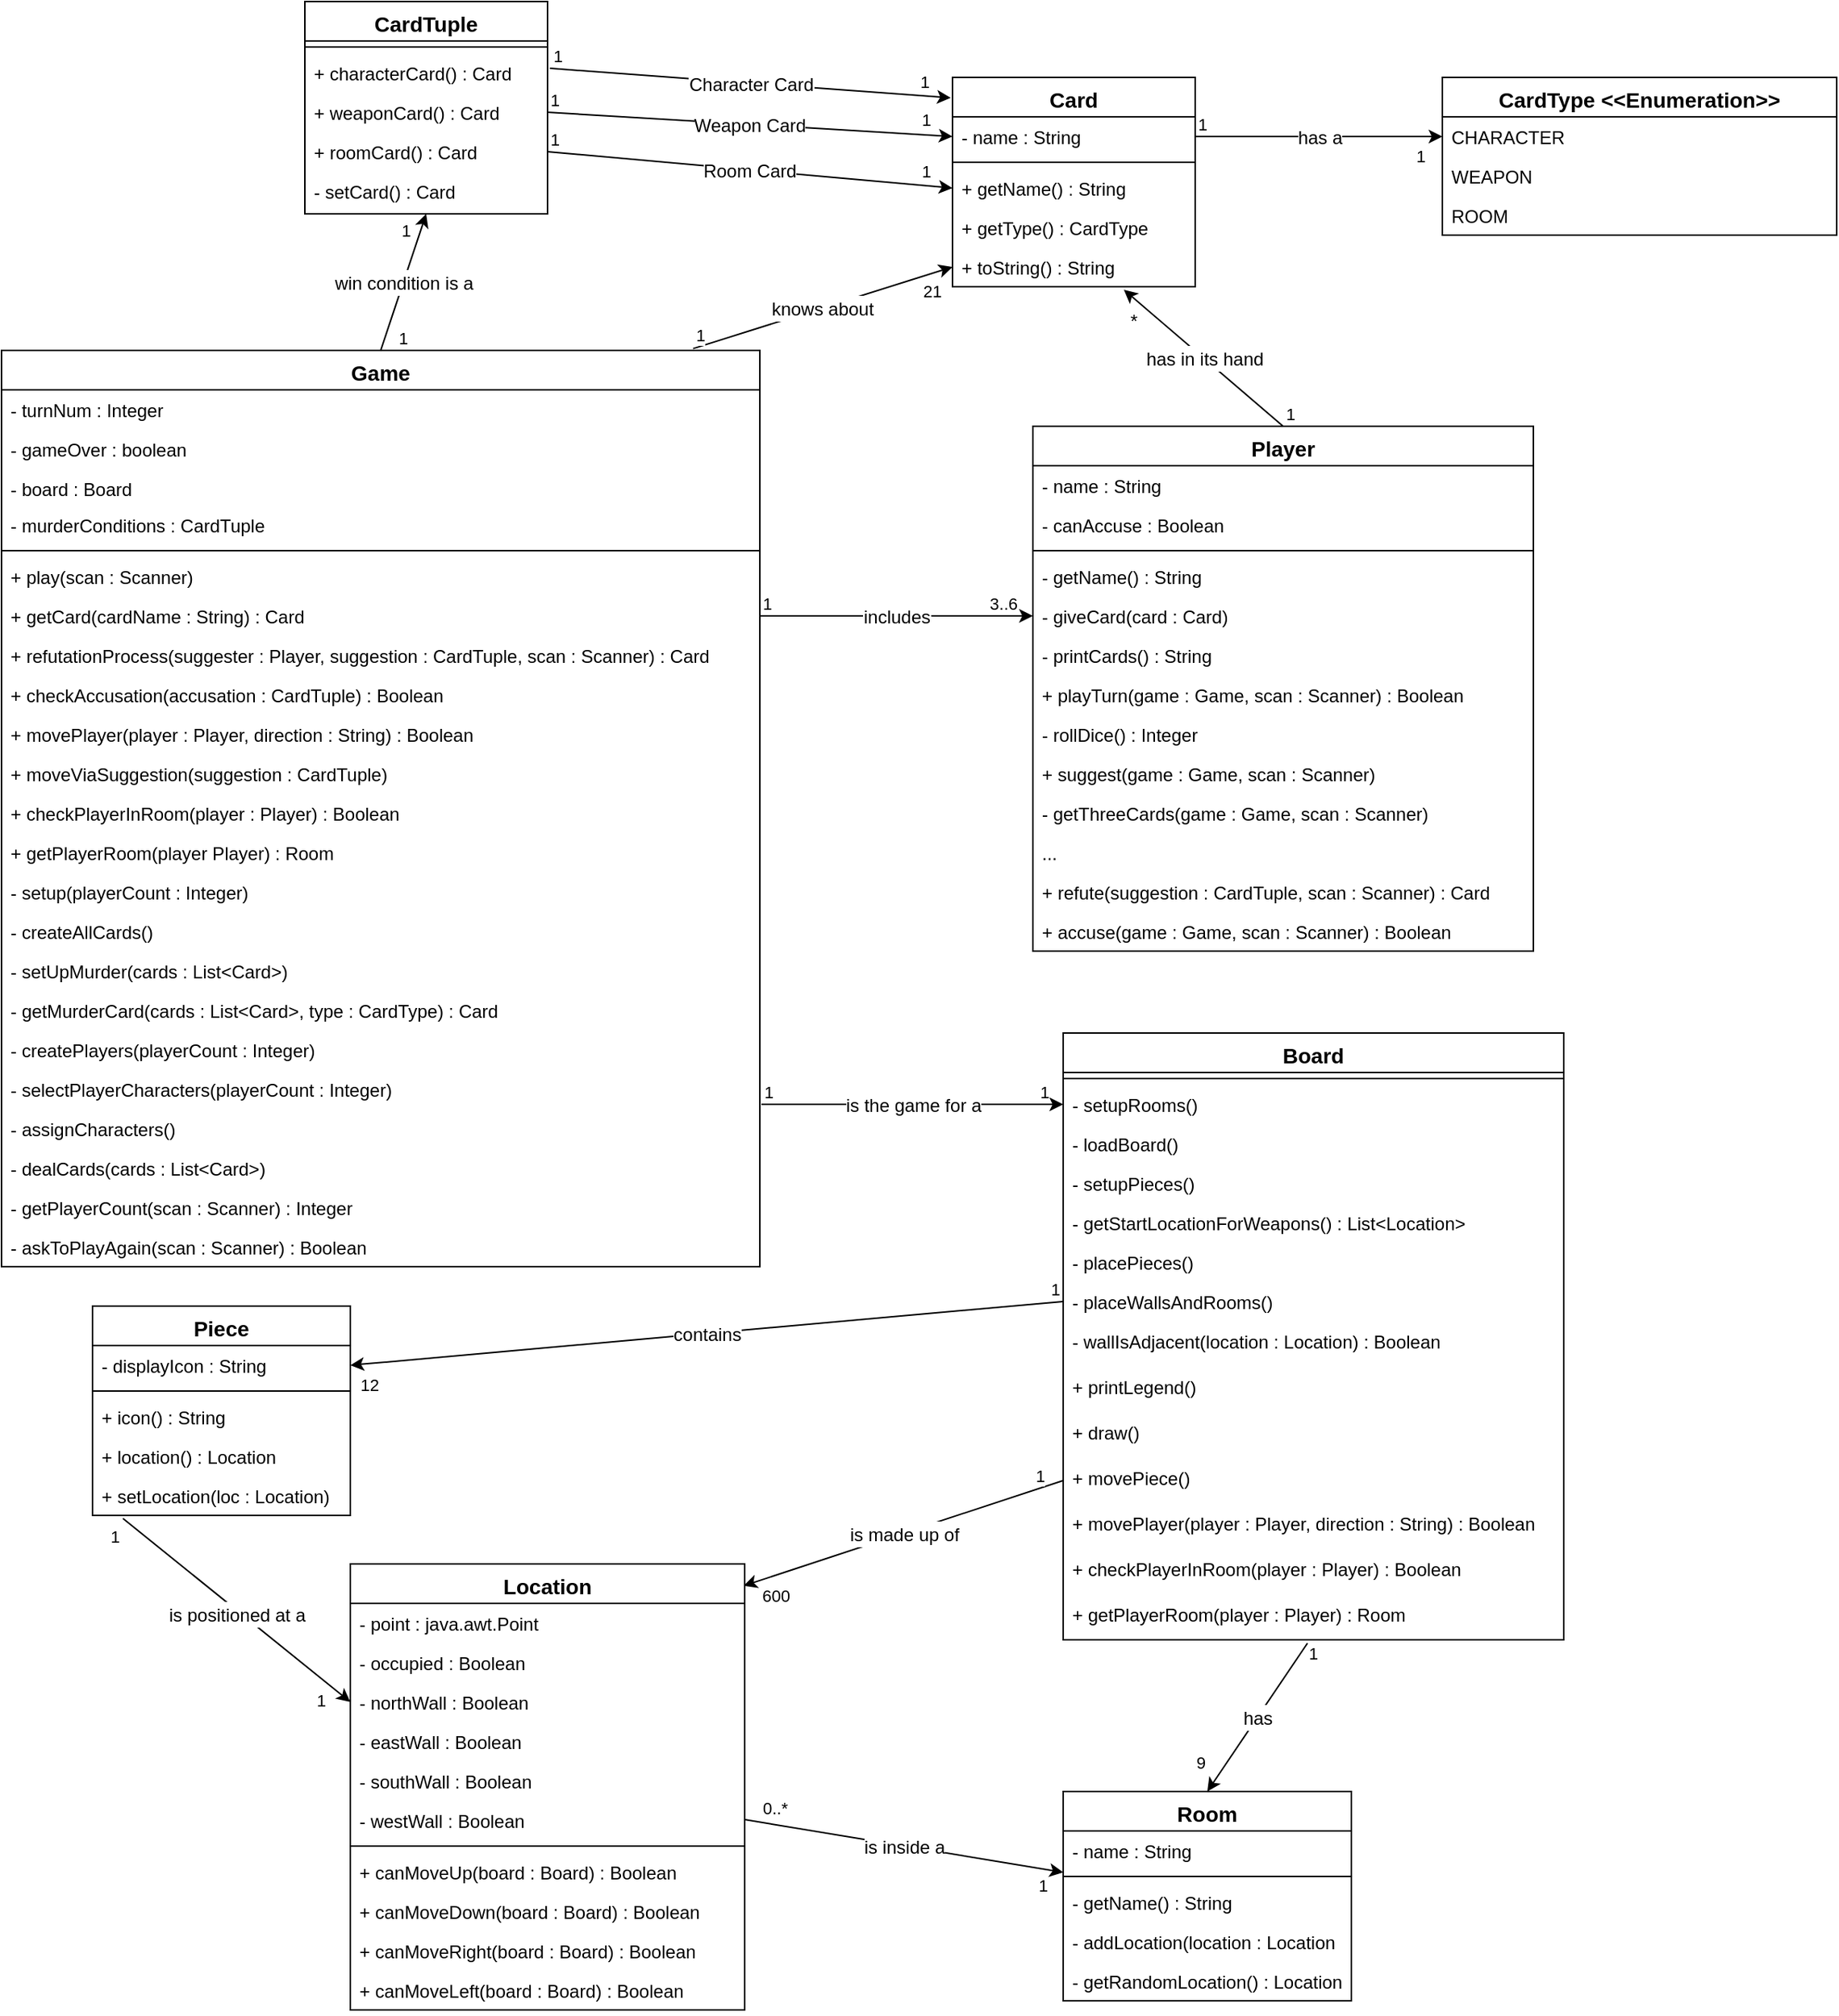 <mxfile version="13.6.2" type="device"><diagram id="C5RBs43oDa-KdzZeNtuy" name="Page-1"><mxGraphModel dx="2844" dy="1490" grid="1" gridSize="10" guides="1" tooltips="1" connect="1" arrows="1" fold="1" page="1" pageScale="1" pageWidth="827" pageHeight="1169" math="0" shadow="0"><root><mxCell id="WIyWlLk6GJQsqaUBKTNV-0"/><mxCell id="WIyWlLk6GJQsqaUBKTNV-1" parent="WIyWlLk6GJQsqaUBKTNV-0"/><mxCell id="0DH_V-2TAwUFJNAc5Hbn-46" value="CardTuple" style="swimlane;fontStyle=1;align=center;verticalAlign=top;childLayout=stackLayout;horizontal=1;startSize=26;horizontalStack=0;resizeParent=1;resizeLast=0;collapsible=1;marginBottom=0;rounded=0;shadow=0;strokeWidth=1;fontSize=14;" vertex="1" parent="WIyWlLk6GJQsqaUBKTNV-1"><mxGeometry x="240" y="20" width="160" height="140" as="geometry"><mxRectangle x="550" y="140" width="160" height="26" as="alternateBounds"/></mxGeometry></mxCell><mxCell id="0DH_V-2TAwUFJNAc5Hbn-52" value="" style="line;html=1;strokeWidth=1;align=left;verticalAlign=middle;spacingTop=-1;spacingLeft=3;spacingRight=3;rotatable=0;labelPosition=right;points=[];portConstraint=eastwest;" vertex="1" parent="0DH_V-2TAwUFJNAc5Hbn-46"><mxGeometry y="26" width="160" height="8" as="geometry"/></mxCell><mxCell id="0DH_V-2TAwUFJNAc5Hbn-53" value="+ characterCard() : Card" style="text;align=left;verticalAlign=top;spacingLeft=4;spacingRight=4;overflow=hidden;rotatable=0;points=[[0,0.5],[1,0.5]];portConstraint=eastwest;" vertex="1" parent="0DH_V-2TAwUFJNAc5Hbn-46"><mxGeometry y="34" width="160" height="26" as="geometry"/></mxCell><mxCell id="0DH_V-2TAwUFJNAc5Hbn-55" value="+ weaponCard() : Card" style="text;align=left;verticalAlign=top;spacingLeft=4;spacingRight=4;overflow=hidden;rotatable=0;points=[[0,0.5],[1,0.5]];portConstraint=eastwest;" vertex="1" parent="0DH_V-2TAwUFJNAc5Hbn-46"><mxGeometry y="60" width="160" height="26" as="geometry"/></mxCell><mxCell id="0DH_V-2TAwUFJNAc5Hbn-56" value="+ roomCard() : Card" style="text;align=left;verticalAlign=top;spacingLeft=4;spacingRight=4;overflow=hidden;rotatable=0;points=[[0,0.5],[1,0.5]];portConstraint=eastwest;" vertex="1" parent="0DH_V-2TAwUFJNAc5Hbn-46"><mxGeometry y="86" width="160" height="26" as="geometry"/></mxCell><mxCell id="0DH_V-2TAwUFJNAc5Hbn-57" value="- setCard() : Card" style="text;align=left;verticalAlign=top;spacingLeft=4;spacingRight=4;overflow=hidden;rotatable=0;points=[[0,0.5],[1,0.5]];portConstraint=eastwest;" vertex="1" parent="0DH_V-2TAwUFJNAc5Hbn-46"><mxGeometry y="112" width="160" height="26" as="geometry"/></mxCell><mxCell id="zkfFHV4jXpPFQw0GAbJ--0" value="Game" style="swimlane;fontStyle=1;align=center;verticalAlign=top;childLayout=stackLayout;horizontal=1;startSize=26;horizontalStack=0;resizeParent=1;resizeLast=0;collapsible=1;marginBottom=0;rounded=0;shadow=0;strokeWidth=1;fontSize=14;" parent="WIyWlLk6GJQsqaUBKTNV-1" vertex="1"><mxGeometry x="40" y="250" width="500" height="604" as="geometry"><mxRectangle x="230" y="140" width="160" height="26" as="alternateBounds"/></mxGeometry></mxCell><mxCell id="zkfFHV4jXpPFQw0GAbJ--1" value="- turnNum : Integer" style="text;align=left;verticalAlign=top;spacingLeft=4;spacingRight=4;overflow=hidden;rotatable=0;points=[[0,0.5],[1,0.5]];portConstraint=eastwest;" parent="zkfFHV4jXpPFQw0GAbJ--0" vertex="1"><mxGeometry y="26" width="500" height="26" as="geometry"/></mxCell><mxCell id="zkfFHV4jXpPFQw0GAbJ--2" value="- gameOver : boolean" style="text;align=left;verticalAlign=top;spacingLeft=4;spacingRight=4;overflow=hidden;rotatable=0;points=[[0,0.5],[1,0.5]];portConstraint=eastwest;rounded=0;shadow=0;html=0;" parent="zkfFHV4jXpPFQw0GAbJ--0" vertex="1"><mxGeometry y="52" width="500" height="26" as="geometry"/></mxCell><mxCell id="zkfFHV4jXpPFQw0GAbJ--3" value="- board : Board" style="text;align=left;verticalAlign=top;spacingLeft=4;spacingRight=4;overflow=hidden;rotatable=0;points=[[0,0.5],[1,0.5]];portConstraint=eastwest;rounded=0;shadow=0;html=0;" parent="zkfFHV4jXpPFQw0GAbJ--0" vertex="1"><mxGeometry y="78" width="500" height="24" as="geometry"/></mxCell><mxCell id="nmba5wSXqL_Gif7h_KLS-6" value="- murderConditions : CardTuple" style="text;align=left;verticalAlign=top;spacingLeft=4;spacingRight=4;overflow=hidden;rotatable=0;points=[[0,0.5],[1,0.5]];portConstraint=eastwest;rounded=0;shadow=0;html=0;" parent="zkfFHV4jXpPFQw0GAbJ--0" vertex="1"><mxGeometry y="102" width="500" height="26" as="geometry"/></mxCell><mxCell id="zkfFHV4jXpPFQw0GAbJ--4" value="" style="line;html=1;strokeWidth=1;align=left;verticalAlign=middle;spacingTop=-1;spacingLeft=3;spacingRight=3;rotatable=0;labelPosition=right;points=[];portConstraint=eastwest;" parent="zkfFHV4jXpPFQw0GAbJ--0" vertex="1"><mxGeometry y="128" width="500" height="8" as="geometry"/></mxCell><mxCell id="zkfFHV4jXpPFQw0GAbJ--5" value="+ play(scan : Scanner)" style="text;align=left;verticalAlign=top;spacingLeft=4;spacingRight=4;overflow=hidden;rotatable=0;points=[[0,0.5],[1,0.5]];portConstraint=eastwest;" parent="zkfFHV4jXpPFQw0GAbJ--0" vertex="1"><mxGeometry y="136" width="500" height="26" as="geometry"/></mxCell><mxCell id="nmba5wSXqL_Gif7h_KLS-8" value="+ getCard(cardName : String) : Card" style="text;align=left;verticalAlign=top;spacingLeft=4;spacingRight=4;overflow=hidden;rotatable=0;points=[[0,0.5],[1,0.5]];portConstraint=eastwest;" parent="zkfFHV4jXpPFQw0GAbJ--0" vertex="1"><mxGeometry y="162" width="500" height="26" as="geometry"/></mxCell><mxCell id="nmba5wSXqL_Gif7h_KLS-9" value="+ refutationProcess(suggester : Player, suggestion : CardTuple, scan : Scanner) : Card" style="text;align=left;verticalAlign=top;spacingLeft=4;spacingRight=4;overflow=hidden;rotatable=0;points=[[0,0.5],[1,0.5]];portConstraint=eastwest;" parent="zkfFHV4jXpPFQw0GAbJ--0" vertex="1"><mxGeometry y="188" width="500" height="26" as="geometry"/></mxCell><mxCell id="nmba5wSXqL_Gif7h_KLS-10" value="+ checkAccusation(accusation : CardTuple) : Boolean" style="text;align=left;verticalAlign=top;spacingLeft=4;spacingRight=4;overflow=hidden;rotatable=0;points=[[0,0.5],[1,0.5]];portConstraint=eastwest;" parent="zkfFHV4jXpPFQw0GAbJ--0" vertex="1"><mxGeometry y="214" width="500" height="26" as="geometry"/></mxCell><mxCell id="nmba5wSXqL_Gif7h_KLS-11" value="+ movePlayer(player : Player, direction : String) : Boolean" style="text;align=left;verticalAlign=top;spacingLeft=4;spacingRight=4;overflow=hidden;rotatable=0;points=[[0,0.5],[1,0.5]];portConstraint=eastwest;" parent="zkfFHV4jXpPFQw0GAbJ--0" vertex="1"><mxGeometry y="240" width="500" height="26" as="geometry"/></mxCell><mxCell id="nmba5wSXqL_Gif7h_KLS-12" value="+ moveViaSuggestion(suggestion : CardTuple)" style="text;align=left;verticalAlign=top;spacingLeft=4;spacingRight=4;overflow=hidden;rotatable=0;points=[[0,0.5],[1,0.5]];portConstraint=eastwest;" parent="zkfFHV4jXpPFQw0GAbJ--0" vertex="1"><mxGeometry y="266" width="500" height="26" as="geometry"/></mxCell><mxCell id="nmba5wSXqL_Gif7h_KLS-13" value="+ checkPlayerInRoom(player : Player) : Boolean" style="text;align=left;verticalAlign=top;spacingLeft=4;spacingRight=4;overflow=hidden;rotatable=0;points=[[0,0.5],[1,0.5]];portConstraint=eastwest;" parent="zkfFHV4jXpPFQw0GAbJ--0" vertex="1"><mxGeometry y="292" width="500" height="26" as="geometry"/></mxCell><mxCell id="nmba5wSXqL_Gif7h_KLS-14" value="+ getPlayerRoom(player Player) : Room" style="text;align=left;verticalAlign=top;spacingLeft=4;spacingRight=4;overflow=hidden;rotatable=0;points=[[0,0.5],[1,0.5]];portConstraint=eastwest;" parent="zkfFHV4jXpPFQw0GAbJ--0" vertex="1"><mxGeometry y="318" width="500" height="26" as="geometry"/></mxCell><mxCell id="nmba5wSXqL_Gif7h_KLS-15" value="- setup(playerCount : Integer)" style="text;align=left;verticalAlign=top;spacingLeft=4;spacingRight=4;overflow=hidden;rotatable=0;points=[[0,0.5],[1,0.5]];portConstraint=eastwest;" parent="zkfFHV4jXpPFQw0GAbJ--0" vertex="1"><mxGeometry y="344" width="500" height="26" as="geometry"/></mxCell><mxCell id="nmba5wSXqL_Gif7h_KLS-16" value="- createAllCards()" style="text;align=left;verticalAlign=top;spacingLeft=4;spacingRight=4;overflow=hidden;rotatable=0;points=[[0,0.5],[1,0.5]];portConstraint=eastwest;" parent="zkfFHV4jXpPFQw0GAbJ--0" vertex="1"><mxGeometry y="370" width="500" height="26" as="geometry"/></mxCell><mxCell id="nmba5wSXqL_Gif7h_KLS-17" value="- setUpMurder(cards : List&lt;Card&gt;)" style="text;align=left;verticalAlign=top;spacingLeft=4;spacingRight=4;overflow=hidden;rotatable=0;points=[[0,0.5],[1,0.5]];portConstraint=eastwest;" parent="zkfFHV4jXpPFQw0GAbJ--0" vertex="1"><mxGeometry y="396" width="500" height="26" as="geometry"/></mxCell><mxCell id="nmba5wSXqL_Gif7h_KLS-18" value="- getMurderCard(cards : List&lt;Card&gt;, type : CardType) : Card" style="text;align=left;verticalAlign=top;spacingLeft=4;spacingRight=4;overflow=hidden;rotatable=0;points=[[0,0.5],[1,0.5]];portConstraint=eastwest;" parent="zkfFHV4jXpPFQw0GAbJ--0" vertex="1"><mxGeometry y="422" width="500" height="26" as="geometry"/></mxCell><mxCell id="nmba5wSXqL_Gif7h_KLS-19" value="- createPlayers(playerCount : Integer)" style="text;align=left;verticalAlign=top;spacingLeft=4;spacingRight=4;overflow=hidden;rotatable=0;points=[[0,0.5],[1,0.5]];portConstraint=eastwest;" parent="zkfFHV4jXpPFQw0GAbJ--0" vertex="1"><mxGeometry y="448" width="500" height="26" as="geometry"/></mxCell><mxCell id="nmba5wSXqL_Gif7h_KLS-20" value="- selectPlayerCharacters(playerCount : Integer)" style="text;align=left;verticalAlign=top;spacingLeft=4;spacingRight=4;overflow=hidden;rotatable=0;points=[[0,0.5],[1,0.5]];portConstraint=eastwest;" parent="zkfFHV4jXpPFQw0GAbJ--0" vertex="1"><mxGeometry y="474" width="500" height="26" as="geometry"/></mxCell><mxCell id="nmba5wSXqL_Gif7h_KLS-21" value="- assignCharacters()" style="text;align=left;verticalAlign=top;spacingLeft=4;spacingRight=4;overflow=hidden;rotatable=0;points=[[0,0.5],[1,0.5]];portConstraint=eastwest;" parent="zkfFHV4jXpPFQw0GAbJ--0" vertex="1"><mxGeometry y="500" width="500" height="26" as="geometry"/></mxCell><mxCell id="nmba5wSXqL_Gif7h_KLS-22" value="- dealCards(cards : List&lt;Card&gt;)" style="text;align=left;verticalAlign=top;spacingLeft=4;spacingRight=4;overflow=hidden;rotatable=0;points=[[0,0.5],[1,0.5]];portConstraint=eastwest;" parent="zkfFHV4jXpPFQw0GAbJ--0" vertex="1"><mxGeometry y="526" width="500" height="26" as="geometry"/></mxCell><mxCell id="nmba5wSXqL_Gif7h_KLS-23" value="- getPlayerCount(scan : Scanner) : Integer" style="text;align=left;verticalAlign=top;spacingLeft=4;spacingRight=4;overflow=hidden;rotatable=0;points=[[0,0.5],[1,0.5]];portConstraint=eastwest;" parent="zkfFHV4jXpPFQw0GAbJ--0" vertex="1"><mxGeometry y="552" width="500" height="26" as="geometry"/></mxCell><mxCell id="nmba5wSXqL_Gif7h_KLS-24" value="- askToPlayAgain(scan : Scanner) : Boolean" style="text;align=left;verticalAlign=top;spacingLeft=4;spacingRight=4;overflow=hidden;rotatable=0;points=[[0,0.5],[1,0.5]];portConstraint=eastwest;" parent="zkfFHV4jXpPFQw0GAbJ--0" vertex="1"><mxGeometry y="578" width="500" height="26" as="geometry"/></mxCell><mxCell id="0DH_V-2TAwUFJNAc5Hbn-38" value="&lt;span style=&quot;font-size: 12px&quot;&gt;is inside a&lt;/span&gt;" style="endArrow=classic;html=1;fontSize=14;" edge="1" parent="WIyWlLk6GJQsqaUBKTNV-1" source="0DH_V-2TAwUFJNAc5Hbn-11" target="0DH_V-2TAwUFJNAc5Hbn-31"><mxGeometry relative="1" as="geometry"><mxPoint x="830" y="1000" as="sourcePoint"/><mxPoint x="990" y="1000" as="targetPoint"/></mxGeometry></mxCell><mxCell id="0DH_V-2TAwUFJNAc5Hbn-40" value="0..*" style="edgeLabel;resizable=0;html=1;align=left;verticalAlign=bottom;" connectable="0" vertex="1" parent="0DH_V-2TAwUFJNAc5Hbn-38"><mxGeometry x="-1" relative="1" as="geometry"><mxPoint x="10" y="1" as="offset"/></mxGeometry></mxCell><mxCell id="0DH_V-2TAwUFJNAc5Hbn-41" value="1" style="edgeLabel;resizable=0;html=1;align=right;verticalAlign=bottom;" connectable="0" vertex="1" parent="0DH_V-2TAwUFJNAc5Hbn-38"><mxGeometry x="1" relative="1" as="geometry"><mxPoint x="-9.78" y="16.77" as="offset"/></mxGeometry></mxCell><mxCell id="nmba5wSXqL_Gif7h_KLS-38" value="Card" style="swimlane;fontStyle=1;align=center;verticalAlign=top;childLayout=stackLayout;horizontal=1;startSize=26;horizontalStack=0;resizeParent=1;resizeLast=0;collapsible=1;marginBottom=0;rounded=0;shadow=0;strokeWidth=1;fontSize=14;" parent="WIyWlLk6GJQsqaUBKTNV-1" vertex="1"><mxGeometry x="667" y="70" width="160" height="138" as="geometry"><mxRectangle x="130" y="380" width="160" height="26" as="alternateBounds"/></mxGeometry></mxCell><mxCell id="nmba5wSXqL_Gif7h_KLS-39" value="- name : String" style="text;align=left;verticalAlign=top;spacingLeft=4;spacingRight=4;overflow=hidden;rotatable=0;points=[[0,0.5],[1,0.5]];portConstraint=eastwest;" parent="nmba5wSXqL_Gif7h_KLS-38" vertex="1"><mxGeometry y="26" width="160" height="26" as="geometry"/></mxCell><mxCell id="nmba5wSXqL_Gif7h_KLS-41" value="" style="line;html=1;strokeWidth=1;align=left;verticalAlign=middle;spacingTop=-1;spacingLeft=3;spacingRight=3;rotatable=0;labelPosition=right;points=[];portConstraint=eastwest;" parent="nmba5wSXqL_Gif7h_KLS-38" vertex="1"><mxGeometry y="52" width="160" height="8" as="geometry"/></mxCell><mxCell id="nmba5wSXqL_Gif7h_KLS-42" value="+ getName() : String" style="text;align=left;verticalAlign=top;spacingLeft=4;spacingRight=4;overflow=hidden;rotatable=0;points=[[0,0.5],[1,0.5]];portConstraint=eastwest;fontStyle=0" parent="nmba5wSXqL_Gif7h_KLS-38" vertex="1"><mxGeometry y="60" width="160" height="26" as="geometry"/></mxCell><mxCell id="nmba5wSXqL_Gif7h_KLS-43" value="+ getType() : CardType" style="text;align=left;verticalAlign=top;spacingLeft=4;spacingRight=4;overflow=hidden;rotatable=0;points=[[0,0.5],[1,0.5]];portConstraint=eastwest;" parent="nmba5wSXqL_Gif7h_KLS-38" vertex="1"><mxGeometry y="86" width="160" height="26" as="geometry"/></mxCell><mxCell id="nmba5wSXqL_Gif7h_KLS-45" value="+ toString() : String" style="text;align=left;verticalAlign=top;spacingLeft=4;spacingRight=4;overflow=hidden;rotatable=0;points=[[0,0.5],[1,0.5]];portConstraint=eastwest;" parent="nmba5wSXqL_Gif7h_KLS-38" vertex="1"><mxGeometry y="112" width="160" height="26" as="geometry"/></mxCell><mxCell id="zkfFHV4jXpPFQw0GAbJ--6" value="CardType &lt;&lt;Enumeration&gt;&gt;" style="swimlane;fontStyle=1;align=center;verticalAlign=top;childLayout=stackLayout;horizontal=1;startSize=26;horizontalStack=0;resizeParent=1;resizeLast=0;collapsible=1;marginBottom=0;rounded=0;shadow=0;strokeWidth=1;fontSize=14;" parent="WIyWlLk6GJQsqaUBKTNV-1" vertex="1"><mxGeometry x="990" y="70" width="260" height="104" as="geometry"><mxRectangle x="130" y="380" width="160" height="26" as="alternateBounds"/></mxGeometry></mxCell><mxCell id="zkfFHV4jXpPFQw0GAbJ--7" value="CHARACTER" style="text;align=left;verticalAlign=top;spacingLeft=4;spacingRight=4;overflow=hidden;rotatable=0;points=[[0,0.5],[1,0.5]];portConstraint=eastwest;" parent="zkfFHV4jXpPFQw0GAbJ--6" vertex="1"><mxGeometry y="26" width="260" height="26" as="geometry"/></mxCell><mxCell id="zkfFHV4jXpPFQw0GAbJ--8" value="WEAPON" style="text;align=left;verticalAlign=top;spacingLeft=4;spacingRight=4;overflow=hidden;rotatable=0;points=[[0,0.5],[1,0.5]];portConstraint=eastwest;rounded=0;shadow=0;html=0;" parent="zkfFHV4jXpPFQw0GAbJ--6" vertex="1"><mxGeometry y="52" width="260" height="26" as="geometry"/></mxCell><mxCell id="nmba5wSXqL_Gif7h_KLS-31" value="ROOM" style="text;align=left;verticalAlign=top;spacingLeft=4;spacingRight=4;overflow=hidden;rotatable=0;points=[[0,0.5],[1,0.5]];portConstraint=eastwest;rounded=0;shadow=0;html=0;" parent="zkfFHV4jXpPFQw0GAbJ--6" vertex="1"><mxGeometry y="78" width="260" height="26" as="geometry"/></mxCell><mxCell id="0DH_V-2TAwUFJNAc5Hbn-94" value="&lt;span style=&quot;font-size: 12px&quot;&gt;includes&lt;/span&gt;" style="endArrow=classic;html=1;fontSize=14;exitX=1;exitY=0.5;exitDx=0;exitDy=0;entryX=0;entryY=0.5;entryDx=0;entryDy=0;" edge="1" parent="WIyWlLk6GJQsqaUBKTNV-1" source="nmba5wSXqL_Gif7h_KLS-8" target="0DH_V-2TAwUFJNAc5Hbn-84"><mxGeometry relative="1" as="geometry"><mxPoint x="620" y="570" as="sourcePoint"/><mxPoint x="780" y="570" as="targetPoint"/></mxGeometry></mxCell><mxCell id="0DH_V-2TAwUFJNAc5Hbn-96" value="1" style="edgeLabel;resizable=0;html=1;align=left;verticalAlign=bottom;" connectable="0" vertex="1" parent="0DH_V-2TAwUFJNAc5Hbn-94"><mxGeometry x="-1" relative="1" as="geometry"/></mxCell><mxCell id="0DH_V-2TAwUFJNAc5Hbn-97" value="3..6" style="edgeLabel;resizable=0;html=1;align=right;verticalAlign=bottom;" connectable="0" vertex="1" parent="0DH_V-2TAwUFJNAc5Hbn-94"><mxGeometry x="1" relative="1" as="geometry"><mxPoint x="-9.77" as="offset"/></mxGeometry></mxCell><mxCell id="0DH_V-2TAwUFJNAc5Hbn-98" value="&lt;span style=&quot;font-size: 12px&quot;&gt;knows about&lt;/span&gt;" style="endArrow=classic;html=1;fontSize=14;exitX=0.912;exitY=-0.002;exitDx=0;exitDy=0;entryX=0;entryY=0.5;entryDx=0;entryDy=0;exitPerimeter=0;" edge="1" parent="WIyWlLk6GJQsqaUBKTNV-1" source="zkfFHV4jXpPFQw0GAbJ--0" target="nmba5wSXqL_Gif7h_KLS-45"><mxGeometry relative="1" as="geometry"><mxPoint x="560" y="390" as="sourcePoint"/><mxPoint x="720" y="390" as="targetPoint"/></mxGeometry></mxCell><mxCell id="0DH_V-2TAwUFJNAc5Hbn-100" value="1" style="edgeLabel;resizable=0;html=1;align=left;verticalAlign=bottom;" connectable="0" vertex="1" parent="0DH_V-2TAwUFJNAc5Hbn-98"><mxGeometry x="-1" relative="1" as="geometry"/></mxCell><mxCell id="0DH_V-2TAwUFJNAc5Hbn-101" value="21" style="edgeLabel;resizable=0;html=1;align=right;verticalAlign=bottom;" connectable="0" vertex="1" parent="0DH_V-2TAwUFJNAc5Hbn-98"><mxGeometry x="1" relative="1" as="geometry"><mxPoint x="-6.8" y="24.94" as="offset"/></mxGeometry></mxCell><mxCell id="0DH_V-2TAwUFJNAc5Hbn-102" value="&lt;font style=&quot;font-size: 12px&quot;&gt;win condition is a&lt;/font&gt;" style="endArrow=classic;html=1;fontSize=14;exitX=0.5;exitY=0;exitDx=0;exitDy=0;entryX=0.5;entryY=1;entryDx=0;entryDy=0;" edge="1" parent="WIyWlLk6GJQsqaUBKTNV-1" source="zkfFHV4jXpPFQw0GAbJ--0" target="0DH_V-2TAwUFJNAc5Hbn-46"><mxGeometry relative="1" as="geometry"><mxPoint x="610" y="370" as="sourcePoint"/><mxPoint x="770" y="370" as="targetPoint"/></mxGeometry></mxCell><mxCell id="0DH_V-2TAwUFJNAc5Hbn-104" value="1" style="edgeLabel;resizable=0;html=1;align=left;verticalAlign=bottom;" connectable="0" vertex="1" parent="0DH_V-2TAwUFJNAc5Hbn-102"><mxGeometry x="-1" relative="1" as="geometry"><mxPoint x="10" as="offset"/></mxGeometry></mxCell><mxCell id="0DH_V-2TAwUFJNAc5Hbn-105" value="1" style="edgeLabel;resizable=0;html=1;align=right;verticalAlign=bottom;" connectable="0" vertex="1" parent="0DH_V-2TAwUFJNAc5Hbn-102"><mxGeometry x="1" relative="1" as="geometry"><mxPoint x="-9.83" y="19.75" as="offset"/></mxGeometry></mxCell><mxCell id="0DH_V-2TAwUFJNAc5Hbn-113" value="&lt;font style=&quot;font-size: 12px&quot;&gt;has a&lt;/font&gt;" style="endArrow=classic;html=1;fontSize=14;entryX=0;entryY=0.5;entryDx=0;entryDy=0;exitX=1;exitY=0.5;exitDx=0;exitDy=0;" edge="1" parent="WIyWlLk6GJQsqaUBKTNV-1" source="nmba5wSXqL_Gif7h_KLS-39" target="zkfFHV4jXpPFQw0GAbJ--7"><mxGeometry relative="1" as="geometry"><mxPoint x="600" y="30" as="sourcePoint"/><mxPoint x="620" y="130" as="targetPoint"/></mxGeometry></mxCell><mxCell id="0DH_V-2TAwUFJNAc5Hbn-115" value="1" style="edgeLabel;resizable=0;html=1;align=left;verticalAlign=bottom;" connectable="0" vertex="1" parent="0DH_V-2TAwUFJNAc5Hbn-113"><mxGeometry x="-1" relative="1" as="geometry"><mxPoint as="offset"/></mxGeometry></mxCell><mxCell id="0DH_V-2TAwUFJNAc5Hbn-116" value="1" style="edgeLabel;resizable=0;html=1;align=right;verticalAlign=bottom;" connectable="0" vertex="1" parent="0DH_V-2TAwUFJNAc5Hbn-113"><mxGeometry x="1" relative="1" as="geometry"><mxPoint x="-10.2" y="21" as="offset"/></mxGeometry></mxCell><mxCell id="0DH_V-2TAwUFJNAc5Hbn-117" value="&lt;font style=&quot;font-size: 12px&quot;&gt;has in its hand&lt;/font&gt;" style="endArrow=classic;html=1;fontSize=14;exitX=0.5;exitY=0;exitDx=0;exitDy=0;" edge="1" parent="WIyWlLk6GJQsqaUBKTNV-1" source="0DH_V-2TAwUFJNAc5Hbn-76"><mxGeometry relative="1" as="geometry"><mxPoint x="520" y="420" as="sourcePoint"/><mxPoint x="780" y="210" as="targetPoint"/></mxGeometry></mxCell><mxCell id="0DH_V-2TAwUFJNAc5Hbn-119" value="1" style="edgeLabel;resizable=0;html=1;align=left;verticalAlign=bottom;" connectable="0" vertex="1" parent="0DH_V-2TAwUFJNAc5Hbn-117"><mxGeometry x="-1" relative="1" as="geometry"/></mxCell><mxCell id="0DH_V-2TAwUFJNAc5Hbn-120" value="&lt;font style=&quot;font-size: 12px&quot;&gt;*&lt;/font&gt;" style="edgeLabel;resizable=0;html=1;align=right;verticalAlign=bottom;" connectable="0" vertex="1" parent="0DH_V-2TAwUFJNAc5Hbn-117"><mxGeometry x="1" relative="1" as="geometry"><mxPoint x="9.87" y="29.88" as="offset"/></mxGeometry></mxCell><mxCell id="0DH_V-2TAwUFJNAc5Hbn-121" value="&lt;font style=&quot;font-size: 12px&quot;&gt;Character Card&lt;/font&gt;" style="endArrow=classic;html=1;fontSize=14;entryX=-0.007;entryY=0.098;entryDx=0;entryDy=0;entryPerimeter=0;exitX=1.01;exitY=0.386;exitDx=0;exitDy=0;exitPerimeter=0;" edge="1" parent="WIyWlLk6GJQsqaUBKTNV-1" source="0DH_V-2TAwUFJNAc5Hbn-53" target="nmba5wSXqL_Gif7h_KLS-38"><mxGeometry relative="1" as="geometry"><mxPoint x="414" y="47.572" as="sourcePoint"/><mxPoint x="677.16" y="69.998" as="targetPoint"/></mxGeometry></mxCell><mxCell id="0DH_V-2TAwUFJNAc5Hbn-122" value="1" style="edgeLabel;resizable=0;html=1;align=left;verticalAlign=bottom;" connectable="0" vertex="1" parent="0DH_V-2TAwUFJNAc5Hbn-121"><mxGeometry x="-1" relative="1" as="geometry"><mxPoint as="offset"/></mxGeometry></mxCell><mxCell id="0DH_V-2TAwUFJNAc5Hbn-123" value="1" style="edgeLabel;resizable=0;html=1;align=right;verticalAlign=bottom;" connectable="0" vertex="1" parent="0DH_V-2TAwUFJNAc5Hbn-121"><mxGeometry x="1" relative="1" as="geometry"><mxPoint x="-13.33" y="-2.44" as="offset"/></mxGeometry></mxCell><mxCell id="0DH_V-2TAwUFJNAc5Hbn-124" value="&lt;font style=&quot;font-size: 12px&quot;&gt;Weapon Card&lt;/font&gt;" style="endArrow=classic;html=1;fontSize=14;entryX=0;entryY=0.5;entryDx=0;entryDy=0;exitX=1;exitY=0.5;exitDx=0;exitDy=0;" edge="1" parent="WIyWlLk6GJQsqaUBKTNV-1" source="0DH_V-2TAwUFJNAc5Hbn-55" target="nmba5wSXqL_Gif7h_KLS-39"><mxGeometry relative="1" as="geometry"><mxPoint x="414.0" y="89.996" as="sourcePoint"/><mxPoint x="678.28" y="109.484" as="targetPoint"/></mxGeometry></mxCell><mxCell id="0DH_V-2TAwUFJNAc5Hbn-125" value="1" style="edgeLabel;resizable=0;html=1;align=left;verticalAlign=bottom;" connectable="0" vertex="1" parent="0DH_V-2TAwUFJNAc5Hbn-124"><mxGeometry x="-1" relative="1" as="geometry"><mxPoint as="offset"/></mxGeometry></mxCell><mxCell id="0DH_V-2TAwUFJNAc5Hbn-126" value="1" style="edgeLabel;resizable=0;html=1;align=right;verticalAlign=bottom;" connectable="0" vertex="1" parent="0DH_V-2TAwUFJNAc5Hbn-124"><mxGeometry x="1" relative="1" as="geometry"><mxPoint x="-13.33" y="-2.44" as="offset"/></mxGeometry></mxCell><mxCell id="0DH_V-2TAwUFJNAc5Hbn-127" value="&lt;font style=&quot;font-size: 12px&quot;&gt;Room Card&lt;/font&gt;" style="endArrow=classic;html=1;fontSize=14;entryX=0;entryY=0.5;entryDx=0;entryDy=0;exitX=1;exitY=0.5;exitDx=0;exitDy=0;" edge="1" parent="WIyWlLk6GJQsqaUBKTNV-1" source="0DH_V-2TAwUFJNAc5Hbn-56" target="nmba5wSXqL_Gif7h_KLS-42"><mxGeometry relative="1" as="geometry"><mxPoint x="421.6" y="84.036" as="sourcePoint"/><mxPoint x="685.88" y="103.524" as="targetPoint"/></mxGeometry></mxCell><mxCell id="0DH_V-2TAwUFJNAc5Hbn-128" value="1" style="edgeLabel;resizable=0;html=1;align=left;verticalAlign=bottom;" connectable="0" vertex="1" parent="0DH_V-2TAwUFJNAc5Hbn-127"><mxGeometry x="-1" relative="1" as="geometry"><mxPoint as="offset"/></mxGeometry></mxCell><mxCell id="0DH_V-2TAwUFJNAc5Hbn-129" value="1" style="edgeLabel;resizable=0;html=1;align=right;verticalAlign=bottom;" connectable="0" vertex="1" parent="0DH_V-2TAwUFJNAc5Hbn-127"><mxGeometry x="1" relative="1" as="geometry"><mxPoint x="-13.33" y="-2.44" as="offset"/></mxGeometry></mxCell><mxCell id="0DH_V-2TAwUFJNAc5Hbn-76" value="Player" style="swimlane;fontStyle=1;align=center;verticalAlign=top;childLayout=stackLayout;horizontal=1;startSize=26;horizontalStack=0;resizeParent=1;resizeLast=0;collapsible=1;marginBottom=0;rounded=0;shadow=0;strokeWidth=1;fontSize=14;" vertex="1" parent="WIyWlLk6GJQsqaUBKTNV-1"><mxGeometry x="720" y="300" width="330" height="346" as="geometry"><mxRectangle x="550" y="140" width="160" height="26" as="alternateBounds"/></mxGeometry></mxCell><mxCell id="0DH_V-2TAwUFJNAc5Hbn-77" value="- name : String" style="text;align=left;verticalAlign=top;spacingLeft=4;spacingRight=4;overflow=hidden;rotatable=0;points=[[0,0.5],[1,0.5]];portConstraint=eastwest;" vertex="1" parent="0DH_V-2TAwUFJNAc5Hbn-76"><mxGeometry y="26" width="330" height="26" as="geometry"/></mxCell><mxCell id="0DH_V-2TAwUFJNAc5Hbn-78" value="- canAccuse : Boolean" style="text;align=left;verticalAlign=top;spacingLeft=4;spacingRight=4;overflow=hidden;rotatable=0;points=[[0,0.5],[1,0.5]];portConstraint=eastwest;rounded=0;shadow=0;html=0;" vertex="1" parent="0DH_V-2TAwUFJNAc5Hbn-76"><mxGeometry y="52" width="330" height="26" as="geometry"/></mxCell><mxCell id="0DH_V-2TAwUFJNAc5Hbn-82" value="" style="line;html=1;strokeWidth=1;align=left;verticalAlign=middle;spacingTop=-1;spacingLeft=3;spacingRight=3;rotatable=0;labelPosition=right;points=[];portConstraint=eastwest;" vertex="1" parent="0DH_V-2TAwUFJNAc5Hbn-76"><mxGeometry y="78" width="330" height="8" as="geometry"/></mxCell><mxCell id="0DH_V-2TAwUFJNAc5Hbn-83" value="- getName() : String" style="text;align=left;verticalAlign=top;spacingLeft=4;spacingRight=4;overflow=hidden;rotatable=0;points=[[0,0.5],[1,0.5]];portConstraint=eastwest;" vertex="1" parent="0DH_V-2TAwUFJNAc5Hbn-76"><mxGeometry y="86" width="330" height="26" as="geometry"/></mxCell><mxCell id="0DH_V-2TAwUFJNAc5Hbn-84" value="- giveCard(card : Card)" style="text;align=left;verticalAlign=top;spacingLeft=4;spacingRight=4;overflow=hidden;rotatable=0;points=[[0,0.5],[1,0.5]];portConstraint=eastwest;" vertex="1" parent="0DH_V-2TAwUFJNAc5Hbn-76"><mxGeometry y="112" width="330" height="26" as="geometry"/></mxCell><mxCell id="0DH_V-2TAwUFJNAc5Hbn-90" value="- printCards() : String" style="text;align=left;verticalAlign=top;spacingLeft=4;spacingRight=4;overflow=hidden;rotatable=0;points=[[0,0.5],[1,0.5]];portConstraint=eastwest;" vertex="1" parent="0DH_V-2TAwUFJNAc5Hbn-76"><mxGeometry y="138" width="330" height="26" as="geometry"/></mxCell><mxCell id="0DH_V-2TAwUFJNAc5Hbn-85" value="+ playTurn(game : Game, scan : Scanner) : Boolean" style="text;align=left;verticalAlign=top;spacingLeft=4;spacingRight=4;overflow=hidden;rotatable=0;points=[[0,0.5],[1,0.5]];portConstraint=eastwest;" vertex="1" parent="0DH_V-2TAwUFJNAc5Hbn-76"><mxGeometry y="164" width="330" height="26" as="geometry"/></mxCell><mxCell id="0DH_V-2TAwUFJNAc5Hbn-86" value="- rollDice() : Integer" style="text;align=left;verticalAlign=top;spacingLeft=4;spacingRight=4;overflow=hidden;rotatable=0;points=[[0,0.5],[1,0.5]];portConstraint=eastwest;" vertex="1" parent="0DH_V-2TAwUFJNAc5Hbn-76"><mxGeometry y="190" width="330" height="26" as="geometry"/></mxCell><mxCell id="0DH_V-2TAwUFJNAc5Hbn-87" value="+ suggest(game : Game, scan : Scanner)" style="text;align=left;verticalAlign=top;spacingLeft=4;spacingRight=4;overflow=hidden;rotatable=0;points=[[0,0.5],[1,0.5]];portConstraint=eastwest;" vertex="1" parent="0DH_V-2TAwUFJNAc5Hbn-76"><mxGeometry y="216" width="330" height="26" as="geometry"/></mxCell><mxCell id="0DH_V-2TAwUFJNAc5Hbn-88" value="- getThreeCards(game : Game, scan : Scanner)" style="text;align=left;verticalAlign=top;spacingLeft=4;spacingRight=4;overflow=hidden;rotatable=0;points=[[0,0.5],[1,0.5]];portConstraint=eastwest;" vertex="1" parent="0DH_V-2TAwUFJNAc5Hbn-76"><mxGeometry y="242" width="330" height="26" as="geometry"/></mxCell><mxCell id="0DH_V-2TAwUFJNAc5Hbn-91" value="..." style="text;align=left;verticalAlign=top;spacingLeft=4;spacingRight=4;overflow=hidden;rotatable=0;points=[[0,0.5],[1,0.5]];portConstraint=eastwest;" vertex="1" parent="0DH_V-2TAwUFJNAc5Hbn-76"><mxGeometry y="268" width="330" height="26" as="geometry"/></mxCell><mxCell id="0DH_V-2TAwUFJNAc5Hbn-92" value="+ refute(suggestion : CardTuple, scan : Scanner) : Card" style="text;align=left;verticalAlign=top;spacingLeft=4;spacingRight=4;overflow=hidden;rotatable=0;points=[[0,0.5],[1,0.5]];portConstraint=eastwest;" vertex="1" parent="0DH_V-2TAwUFJNAc5Hbn-76"><mxGeometry y="294" width="330" height="26" as="geometry"/></mxCell><mxCell id="0DH_V-2TAwUFJNAc5Hbn-93" value="+ accuse(game : Game, scan : Scanner) : Boolean" style="text;align=left;verticalAlign=top;spacingLeft=4;spacingRight=4;overflow=hidden;rotatable=0;points=[[0,0.5],[1,0.5]];portConstraint=eastwest;" vertex="1" parent="0DH_V-2TAwUFJNAc5Hbn-76"><mxGeometry y="320" width="330" height="26" as="geometry"/></mxCell><mxCell id="0DH_V-2TAwUFJNAc5Hbn-141" value="&lt;font style=&quot;font-size: 12px&quot;&gt;is the game for a&lt;/font&gt;" style="endArrow=classic;html=1;fontSize=14;entryX=0;entryY=0.5;entryDx=0;entryDy=0;" edge="1" parent="WIyWlLk6GJQsqaUBKTNV-1" target="zkfFHV4jXpPFQw0GAbJ--24"><mxGeometry relative="1" as="geometry"><mxPoint x="541" y="747" as="sourcePoint"/><mxPoint x="710" y="750" as="targetPoint"/></mxGeometry></mxCell><mxCell id="0DH_V-2TAwUFJNAc5Hbn-143" value="1" style="edgeLabel;resizable=0;html=1;align=left;verticalAlign=bottom;" connectable="0" vertex="1" parent="0DH_V-2TAwUFJNAc5Hbn-141"><mxGeometry x="-1" relative="1" as="geometry"/></mxCell><mxCell id="0DH_V-2TAwUFJNAc5Hbn-144" value="1" style="edgeLabel;resizable=0;html=1;align=right;verticalAlign=bottom;" connectable="0" vertex="1" parent="0DH_V-2TAwUFJNAc5Hbn-141"><mxGeometry x="1" relative="1" as="geometry"><mxPoint x="-8.28" as="offset"/></mxGeometry></mxCell><mxCell id="zkfFHV4jXpPFQw0GAbJ--17" value="Board" style="swimlane;fontStyle=1;align=center;verticalAlign=top;childLayout=stackLayout;horizontal=1;startSize=26;horizontalStack=0;resizeParent=1;resizeLast=0;collapsible=1;marginBottom=0;rounded=0;shadow=0;strokeWidth=1;fontSize=14;" parent="WIyWlLk6GJQsqaUBKTNV-1" vertex="1"><mxGeometry x="740" y="700" width="330" height="400" as="geometry"><mxRectangle x="550" y="140" width="160" height="26" as="alternateBounds"/></mxGeometry></mxCell><mxCell id="zkfFHV4jXpPFQw0GAbJ--23" value="" style="line;html=1;strokeWidth=1;align=left;verticalAlign=middle;spacingTop=-1;spacingLeft=3;spacingRight=3;rotatable=0;labelPosition=right;points=[];portConstraint=eastwest;" parent="zkfFHV4jXpPFQw0GAbJ--17" vertex="1"><mxGeometry y="26" width="330" height="8" as="geometry"/></mxCell><mxCell id="zkfFHV4jXpPFQw0GAbJ--24" value="- setupRooms()" style="text;align=left;verticalAlign=top;spacingLeft=4;spacingRight=4;overflow=hidden;rotatable=0;points=[[0,0.5],[1,0.5]];portConstraint=eastwest;" parent="zkfFHV4jXpPFQw0GAbJ--17" vertex="1"><mxGeometry y="34" width="330" height="26" as="geometry"/></mxCell><mxCell id="zkfFHV4jXpPFQw0GAbJ--25" value="- loadBoard()" style="text;align=left;verticalAlign=top;spacingLeft=4;spacingRight=4;overflow=hidden;rotatable=0;points=[[0,0.5],[1,0.5]];portConstraint=eastwest;" parent="zkfFHV4jXpPFQw0GAbJ--17" vertex="1"><mxGeometry y="60" width="330" height="26" as="geometry"/></mxCell><mxCell id="0DH_V-2TAwUFJNAc5Hbn-130" value="- setupPieces()" style="text;align=left;verticalAlign=top;spacingLeft=4;spacingRight=4;overflow=hidden;rotatable=0;points=[[0,0.5],[1,0.5]];portConstraint=eastwest;" vertex="1" parent="zkfFHV4jXpPFQw0GAbJ--17"><mxGeometry y="86" width="330" height="26" as="geometry"/></mxCell><mxCell id="0DH_V-2TAwUFJNAc5Hbn-131" value="- getStartLocationForWeapons() : List&lt;Location&gt;" style="text;align=left;verticalAlign=top;spacingLeft=4;spacingRight=4;overflow=hidden;rotatable=0;points=[[0,0.5],[1,0.5]];portConstraint=eastwest;" vertex="1" parent="zkfFHV4jXpPFQw0GAbJ--17"><mxGeometry y="112" width="330" height="26" as="geometry"/></mxCell><mxCell id="0DH_V-2TAwUFJNAc5Hbn-132" value="- placePieces()" style="text;align=left;verticalAlign=top;spacingLeft=4;spacingRight=4;overflow=hidden;rotatable=0;points=[[0,0.5],[1,0.5]];portConstraint=eastwest;" vertex="1" parent="zkfFHV4jXpPFQw0GAbJ--17"><mxGeometry y="138" width="330" height="26" as="geometry"/></mxCell><mxCell id="0DH_V-2TAwUFJNAc5Hbn-134" value="- placeWallsAndRooms()" style="text;align=left;verticalAlign=top;spacingLeft=4;spacingRight=4;overflow=hidden;rotatable=0;points=[[0,0.5],[1,0.5]];portConstraint=eastwest;" vertex="1" parent="zkfFHV4jXpPFQw0GAbJ--17"><mxGeometry y="164" width="330" height="26" as="geometry"/></mxCell><mxCell id="0DH_V-2TAwUFJNAc5Hbn-135" value="- wallIsAdjacent(location : Location) : Boolean" style="text;align=left;verticalAlign=top;spacingLeft=4;spacingRight=4;overflow=hidden;rotatable=0;points=[[0,0.5],[1,0.5]];portConstraint=eastwest;" vertex="1" parent="zkfFHV4jXpPFQw0GAbJ--17"><mxGeometry y="190" width="330" height="30" as="geometry"/></mxCell><mxCell id="0DH_V-2TAwUFJNAc5Hbn-136" value="+ printLegend()" style="text;align=left;verticalAlign=top;spacingLeft=4;spacingRight=4;overflow=hidden;rotatable=0;points=[[0,0.5],[1,0.5]];portConstraint=eastwest;" vertex="1" parent="zkfFHV4jXpPFQw0GAbJ--17"><mxGeometry y="220" width="330" height="30" as="geometry"/></mxCell><mxCell id="0DH_V-2TAwUFJNAc5Hbn-133" value="+ draw()" style="text;align=left;verticalAlign=top;spacingLeft=4;spacingRight=4;overflow=hidden;rotatable=0;points=[[0,0.5],[1,0.5]];portConstraint=eastwest;" vertex="1" parent="zkfFHV4jXpPFQw0GAbJ--17"><mxGeometry y="250" width="330" height="30" as="geometry"/></mxCell><mxCell id="0DH_V-2TAwUFJNAc5Hbn-137" value="+ movePiece()" style="text;align=left;verticalAlign=top;spacingLeft=4;spacingRight=4;overflow=hidden;rotatable=0;points=[[0,0.5],[1,0.5]];portConstraint=eastwest;" vertex="1" parent="zkfFHV4jXpPFQw0GAbJ--17"><mxGeometry y="280" width="330" height="30" as="geometry"/></mxCell><mxCell id="0DH_V-2TAwUFJNAc5Hbn-138" value="+ movePlayer(player : Player, direction : String) : Boolean" style="text;align=left;verticalAlign=top;spacingLeft=4;spacingRight=4;overflow=hidden;rotatable=0;points=[[0,0.5],[1,0.5]];portConstraint=eastwest;" vertex="1" parent="zkfFHV4jXpPFQw0GAbJ--17"><mxGeometry y="310" width="330" height="30" as="geometry"/></mxCell><mxCell id="0DH_V-2TAwUFJNAc5Hbn-139" value="+ checkPlayerInRoom(player : Player) : Boolean" style="text;align=left;verticalAlign=top;spacingLeft=4;spacingRight=4;overflow=hidden;rotatable=0;points=[[0,0.5],[1,0.5]];portConstraint=eastwest;" vertex="1" parent="zkfFHV4jXpPFQw0GAbJ--17"><mxGeometry y="340" width="330" height="30" as="geometry"/></mxCell><mxCell id="0DH_V-2TAwUFJNAc5Hbn-140" value="+ getPlayerRoom(player : Player) : Room" style="text;align=left;verticalAlign=top;spacingLeft=4;spacingRight=4;overflow=hidden;rotatable=0;points=[[0,0.5],[1,0.5]];portConstraint=eastwest;" vertex="1" parent="zkfFHV4jXpPFQw0GAbJ--17"><mxGeometry y="370" width="330" height="30" as="geometry"/></mxCell><mxCell id="0DH_V-2TAwUFJNAc5Hbn-145" value="&lt;font style=&quot;font-size: 12px&quot;&gt;contains&lt;/font&gt;" style="endArrow=classic;html=1;fontSize=14;entryX=1;entryY=0.5;entryDx=0;entryDy=0;exitX=0;exitY=0.5;exitDx=0;exitDy=0;" edge="1" parent="WIyWlLk6GJQsqaUBKTNV-1" source="0DH_V-2TAwUFJNAc5Hbn-134" target="0DH_V-2TAwUFJNAc5Hbn-5"><mxGeometry relative="1" as="geometry"><mxPoint x="520" y="840" as="sourcePoint"/><mxPoint x="680" y="840" as="targetPoint"/></mxGeometry></mxCell><mxCell id="0DH_V-2TAwUFJNAc5Hbn-147" value="1" style="edgeLabel;resizable=0;html=1;align=left;verticalAlign=bottom;" connectable="0" vertex="1" parent="0DH_V-2TAwUFJNAc5Hbn-145"><mxGeometry x="-1" relative="1" as="geometry"><mxPoint x="-10" as="offset"/></mxGeometry></mxCell><mxCell id="0DH_V-2TAwUFJNAc5Hbn-148" value="12" style="edgeLabel;resizable=0;html=1;align=right;verticalAlign=bottom;" connectable="0" vertex="1" parent="0DH_V-2TAwUFJNAc5Hbn-145"><mxGeometry x="1" relative="1" as="geometry"><mxPoint x="19.76" y="21.03" as="offset"/></mxGeometry></mxCell><mxCell id="0DH_V-2TAwUFJNAc5Hbn-149" value="&lt;font style=&quot;font-size: 12px&quot;&gt;is made up of&lt;/font&gt;" style="endArrow=classic;html=1;fontSize=14;exitX=0;exitY=0.5;exitDx=0;exitDy=0;entryX=0.997;entryY=0.049;entryDx=0;entryDy=0;entryPerimeter=0;" edge="1" parent="WIyWlLk6GJQsqaUBKTNV-1" source="0DH_V-2TAwUFJNAc5Hbn-137" target="0DH_V-2TAwUFJNAc5Hbn-11"><mxGeometry relative="1" as="geometry"><mxPoint x="530" y="970" as="sourcePoint"/><mxPoint x="690" y="970" as="targetPoint"/></mxGeometry></mxCell><mxCell id="0DH_V-2TAwUFJNAc5Hbn-151" value="1" style="edgeLabel;resizable=0;html=1;align=left;verticalAlign=bottom;" connectable="0" vertex="1" parent="0DH_V-2TAwUFJNAc5Hbn-149"><mxGeometry x="-1" relative="1" as="geometry"><mxPoint x="-20" y="5" as="offset"/></mxGeometry></mxCell><mxCell id="0DH_V-2TAwUFJNAc5Hbn-152" value="600" style="edgeLabel;resizable=0;html=1;align=right;verticalAlign=bottom;" connectable="0" vertex="1" parent="0DH_V-2TAwUFJNAc5Hbn-149"><mxGeometry x="1" relative="1" as="geometry"><mxPoint x="30.93" y="15.55" as="offset"/></mxGeometry></mxCell><mxCell id="0DH_V-2TAwUFJNAc5Hbn-153" value="&lt;font style=&quot;font-size: 12px&quot;&gt;has&lt;/font&gt;" style="endArrow=classic;html=1;fontSize=14;exitX=0.488;exitY=1.074;exitDx=0;exitDy=0;exitPerimeter=0;entryX=0.5;entryY=0;entryDx=0;entryDy=0;" edge="1" parent="WIyWlLk6GJQsqaUBKTNV-1" source="0DH_V-2TAwUFJNAc5Hbn-140" target="0DH_V-2TAwUFJNAc5Hbn-31"><mxGeometry relative="1" as="geometry"><mxPoint x="630" y="1040" as="sourcePoint"/><mxPoint x="790" y="1040" as="targetPoint"/></mxGeometry></mxCell><mxCell id="0DH_V-2TAwUFJNAc5Hbn-155" value="1" style="edgeLabel;resizable=0;html=1;align=left;verticalAlign=bottom;" connectable="0" vertex="1" parent="0DH_V-2TAwUFJNAc5Hbn-153"><mxGeometry x="-1" relative="1" as="geometry"><mxPoint x="-1.04" y="15.71" as="offset"/></mxGeometry></mxCell><mxCell id="0DH_V-2TAwUFJNAc5Hbn-156" value="9" style="edgeLabel;resizable=0;html=1;align=right;verticalAlign=bottom;" connectable="0" vertex="1" parent="0DH_V-2TAwUFJNAc5Hbn-153"><mxGeometry x="1" relative="1" as="geometry"><mxPoint y="-10.17" as="offset"/></mxGeometry></mxCell><mxCell id="0DH_V-2TAwUFJNAc5Hbn-11" value="Location" style="swimlane;fontStyle=1;align=center;verticalAlign=top;childLayout=stackLayout;horizontal=1;startSize=26;horizontalStack=0;resizeParent=1;resizeLast=0;collapsible=1;marginBottom=0;rounded=0;shadow=0;strokeWidth=1;fontSize=14;" vertex="1" parent="WIyWlLk6GJQsqaUBKTNV-1"><mxGeometry x="270" y="1050" width="260" height="294" as="geometry"><mxRectangle x="130" y="380" width="160" height="26" as="alternateBounds"/></mxGeometry></mxCell><mxCell id="0DH_V-2TAwUFJNAc5Hbn-21" value="- point : java.awt.Point" style="text;align=left;verticalAlign=top;spacingLeft=4;spacingRight=4;overflow=hidden;rotatable=0;points=[[0,0.5],[1,0.5]];portConstraint=eastwest;" vertex="1" parent="0DH_V-2TAwUFJNAc5Hbn-11"><mxGeometry y="26" width="260" height="26" as="geometry"/></mxCell><mxCell id="0DH_V-2TAwUFJNAc5Hbn-12" value="- occupied : Boolean" style="text;align=left;verticalAlign=top;spacingLeft=4;spacingRight=4;overflow=hidden;rotatable=0;points=[[0,0.5],[1,0.5]];portConstraint=eastwest;" vertex="1" parent="0DH_V-2TAwUFJNAc5Hbn-11"><mxGeometry y="52" width="260" height="26" as="geometry"/></mxCell><mxCell id="0DH_V-2TAwUFJNAc5Hbn-19" value="- northWall : Boolean" style="text;align=left;verticalAlign=top;spacingLeft=4;spacingRight=4;overflow=hidden;rotatable=0;points=[[0,0.5],[1,0.5]];portConstraint=eastwest;" vertex="1" parent="0DH_V-2TAwUFJNAc5Hbn-11"><mxGeometry y="78" width="260" height="26" as="geometry"/></mxCell><mxCell id="0DH_V-2TAwUFJNAc5Hbn-18" value="- eastWall : Boolean" style="text;align=left;verticalAlign=top;spacingLeft=4;spacingRight=4;overflow=hidden;rotatable=0;points=[[0,0.5],[1,0.5]];portConstraint=eastwest;" vertex="1" parent="0DH_V-2TAwUFJNAc5Hbn-11"><mxGeometry y="104" width="260" height="26" as="geometry"/></mxCell><mxCell id="0DH_V-2TAwUFJNAc5Hbn-17" value="- southWall : Boolean" style="text;align=left;verticalAlign=top;spacingLeft=4;spacingRight=4;overflow=hidden;rotatable=0;points=[[0,0.5],[1,0.5]];portConstraint=eastwest;" vertex="1" parent="0DH_V-2TAwUFJNAc5Hbn-11"><mxGeometry y="130" width="260" height="26" as="geometry"/></mxCell><mxCell id="0DH_V-2TAwUFJNAc5Hbn-20" value="- westWall : Boolean" style="text;align=left;verticalAlign=top;spacingLeft=4;spacingRight=4;overflow=hidden;rotatable=0;points=[[0,0.5],[1,0.5]];portConstraint=eastwest;" vertex="1" parent="0DH_V-2TAwUFJNAc5Hbn-11"><mxGeometry y="156" width="260" height="26" as="geometry"/></mxCell><mxCell id="0DH_V-2TAwUFJNAc5Hbn-14" value="" style="line;html=1;strokeWidth=1;align=left;verticalAlign=middle;spacingTop=-1;spacingLeft=3;spacingRight=3;rotatable=0;labelPosition=right;points=[];portConstraint=eastwest;" vertex="1" parent="0DH_V-2TAwUFJNAc5Hbn-11"><mxGeometry y="182" width="260" height="8" as="geometry"/></mxCell><mxCell id="0DH_V-2TAwUFJNAc5Hbn-15" value="+ canMoveUp(board : Board) : Boolean" style="text;align=left;verticalAlign=top;spacingLeft=4;spacingRight=4;overflow=hidden;rotatable=0;points=[[0,0.5],[1,0.5]];portConstraint=eastwest;fontStyle=0" vertex="1" parent="0DH_V-2TAwUFJNAc5Hbn-11"><mxGeometry y="190" width="260" height="26" as="geometry"/></mxCell><mxCell id="0DH_V-2TAwUFJNAc5Hbn-23" value="+ canMoveDown(board : Board) : Boolean" style="text;align=left;verticalAlign=top;spacingLeft=4;spacingRight=4;overflow=hidden;rotatable=0;points=[[0,0.5],[1,0.5]];portConstraint=eastwest;fontStyle=0" vertex="1" parent="0DH_V-2TAwUFJNAc5Hbn-11"><mxGeometry y="216" width="260" height="26" as="geometry"/></mxCell><mxCell id="0DH_V-2TAwUFJNAc5Hbn-24" value="+ canMoveRight(board : Board) : Boolean" style="text;align=left;verticalAlign=top;spacingLeft=4;spacingRight=4;overflow=hidden;rotatable=0;points=[[0,0.5],[1,0.5]];portConstraint=eastwest;fontStyle=0" vertex="1" parent="0DH_V-2TAwUFJNAc5Hbn-11"><mxGeometry y="242" width="260" height="26" as="geometry"/></mxCell><mxCell id="0DH_V-2TAwUFJNAc5Hbn-25" value="+ canMoveLeft(board : Board) : Boolean" style="text;align=left;verticalAlign=top;spacingLeft=4;spacingRight=4;overflow=hidden;rotatable=0;points=[[0,0.5],[1,0.5]];portConstraint=eastwest;fontStyle=0" vertex="1" parent="0DH_V-2TAwUFJNAc5Hbn-11"><mxGeometry y="268" width="260" height="26" as="geometry"/></mxCell><mxCell id="0DH_V-2TAwUFJNAc5Hbn-157" value="&lt;font style=&quot;font-size: 12px&quot;&gt;is positioned at a&lt;/font&gt;" style="endArrow=classic;html=1;fontSize=14;entryX=0;entryY=0.5;entryDx=0;entryDy=0;exitX=0.118;exitY=1.077;exitDx=0;exitDy=0;exitPerimeter=0;" edge="1" parent="WIyWlLk6GJQsqaUBKTNV-1" source="0DH_V-2TAwUFJNAc5Hbn-10" target="0DH_V-2TAwUFJNAc5Hbn-19"><mxGeometry x="0.017" y="-2" relative="1" as="geometry"><mxPoint x="120" y="1010" as="sourcePoint"/><mxPoint x="194.98" y="1192.01" as="targetPoint"/><mxPoint as="offset"/></mxGeometry></mxCell><mxCell id="0DH_V-2TAwUFJNAc5Hbn-158" value="1" style="edgeLabel;resizable=0;html=1;align=left;verticalAlign=bottom;" connectable="0" vertex="1" parent="0DH_V-2TAwUFJNAc5Hbn-157"><mxGeometry x="-1" relative="1" as="geometry"><mxPoint x="-10" y="20" as="offset"/></mxGeometry></mxCell><mxCell id="0DH_V-2TAwUFJNAc5Hbn-159" value="1" style="edgeLabel;resizable=0;html=1;align=right;verticalAlign=bottom;" connectable="0" vertex="1" parent="0DH_V-2TAwUFJNAc5Hbn-157"><mxGeometry x="1" relative="1" as="geometry"><mxPoint x="-15.1" y="7.88" as="offset"/></mxGeometry></mxCell><mxCell id="0DH_V-2TAwUFJNAc5Hbn-4" value="Piece" style="swimlane;fontStyle=1;align=center;verticalAlign=top;childLayout=stackLayout;horizontal=1;startSize=26;horizontalStack=0;resizeParent=1;resizeLast=0;collapsible=1;marginBottom=0;rounded=0;shadow=0;strokeWidth=1;fontSize=14;" vertex="1" parent="WIyWlLk6GJQsqaUBKTNV-1"><mxGeometry x="100" y="880" width="170" height="138" as="geometry"><mxRectangle x="130" y="380" width="160" height="26" as="alternateBounds"/></mxGeometry></mxCell><mxCell id="0DH_V-2TAwUFJNAc5Hbn-5" value="- displayIcon : String" style="text;align=left;verticalAlign=top;spacingLeft=4;spacingRight=4;overflow=hidden;rotatable=0;points=[[0,0.5],[1,0.5]];portConstraint=eastwest;" vertex="1" parent="0DH_V-2TAwUFJNAc5Hbn-4"><mxGeometry y="26" width="170" height="26" as="geometry"/></mxCell><mxCell id="0DH_V-2TAwUFJNAc5Hbn-7" value="" style="line;html=1;strokeWidth=1;align=left;verticalAlign=middle;spacingTop=-1;spacingLeft=3;spacingRight=3;rotatable=0;labelPosition=right;points=[];portConstraint=eastwest;" vertex="1" parent="0DH_V-2TAwUFJNAc5Hbn-4"><mxGeometry y="52" width="170" height="8" as="geometry"/></mxCell><mxCell id="0DH_V-2TAwUFJNAc5Hbn-8" value="+ icon() : String" style="text;align=left;verticalAlign=top;spacingLeft=4;spacingRight=4;overflow=hidden;rotatable=0;points=[[0,0.5],[1,0.5]];portConstraint=eastwest;fontStyle=0" vertex="1" parent="0DH_V-2TAwUFJNAc5Hbn-4"><mxGeometry y="60" width="170" height="26" as="geometry"/></mxCell><mxCell id="0DH_V-2TAwUFJNAc5Hbn-9" value="+ location() : Location" style="text;align=left;verticalAlign=top;spacingLeft=4;spacingRight=4;overflow=hidden;rotatable=0;points=[[0,0.5],[1,0.5]];portConstraint=eastwest;" vertex="1" parent="0DH_V-2TAwUFJNAc5Hbn-4"><mxGeometry y="86" width="170" height="26" as="geometry"/></mxCell><mxCell id="0DH_V-2TAwUFJNAc5Hbn-10" value="+ setLocation(loc : Location)" style="text;align=left;verticalAlign=top;spacingLeft=4;spacingRight=4;overflow=hidden;rotatable=0;points=[[0,0.5],[1,0.5]];portConstraint=eastwest;" vertex="1" parent="0DH_V-2TAwUFJNAc5Hbn-4"><mxGeometry y="112" width="170" height="26" as="geometry"/></mxCell><mxCell id="0DH_V-2TAwUFJNAc5Hbn-31" value="Room" style="swimlane;fontStyle=1;align=center;verticalAlign=top;childLayout=stackLayout;horizontal=1;startSize=26;horizontalStack=0;resizeParent=1;resizeLast=0;collapsible=1;marginBottom=0;rounded=0;shadow=0;strokeWidth=1;fontSize=14;" vertex="1" parent="WIyWlLk6GJQsqaUBKTNV-1"><mxGeometry x="740" y="1200" width="190" height="138" as="geometry"><mxRectangle x="130" y="380" width="160" height="26" as="alternateBounds"/></mxGeometry></mxCell><mxCell id="0DH_V-2TAwUFJNAc5Hbn-32" value="- name : String" style="text;align=left;verticalAlign=top;spacingLeft=4;spacingRight=4;overflow=hidden;rotatable=0;points=[[0,0.5],[1,0.5]];portConstraint=eastwest;" vertex="1" parent="0DH_V-2TAwUFJNAc5Hbn-31"><mxGeometry y="26" width="190" height="26" as="geometry"/></mxCell><mxCell id="0DH_V-2TAwUFJNAc5Hbn-34" value="" style="line;html=1;strokeWidth=1;align=left;verticalAlign=middle;spacingTop=-1;spacingLeft=3;spacingRight=3;rotatable=0;labelPosition=right;points=[];portConstraint=eastwest;" vertex="1" parent="0DH_V-2TAwUFJNAc5Hbn-31"><mxGeometry y="52" width="190" height="8" as="geometry"/></mxCell><mxCell id="0DH_V-2TAwUFJNAc5Hbn-35" value="- getName() : String" style="text;align=left;verticalAlign=top;spacingLeft=4;spacingRight=4;overflow=hidden;rotatable=0;points=[[0,0.5],[1,0.5]];portConstraint=eastwest;fontStyle=0" vertex="1" parent="0DH_V-2TAwUFJNAc5Hbn-31"><mxGeometry y="60" width="190" height="26" as="geometry"/></mxCell><mxCell id="0DH_V-2TAwUFJNAc5Hbn-36" value="- addLocation(location : Location" style="text;align=left;verticalAlign=top;spacingLeft=4;spacingRight=4;overflow=hidden;rotatable=0;points=[[0,0.5],[1,0.5]];portConstraint=eastwest;" vertex="1" parent="0DH_V-2TAwUFJNAc5Hbn-31"><mxGeometry y="86" width="190" height="26" as="geometry"/></mxCell><mxCell id="0DH_V-2TAwUFJNAc5Hbn-37" value="- getRandomLocation() : Location" style="text;align=left;verticalAlign=top;spacingLeft=4;spacingRight=4;overflow=hidden;rotatable=0;points=[[0,0.5],[1,0.5]];portConstraint=eastwest;" vertex="1" parent="0DH_V-2TAwUFJNAc5Hbn-31"><mxGeometry y="112" width="190" height="26" as="geometry"/></mxCell></root></mxGraphModel></diagram></mxfile>